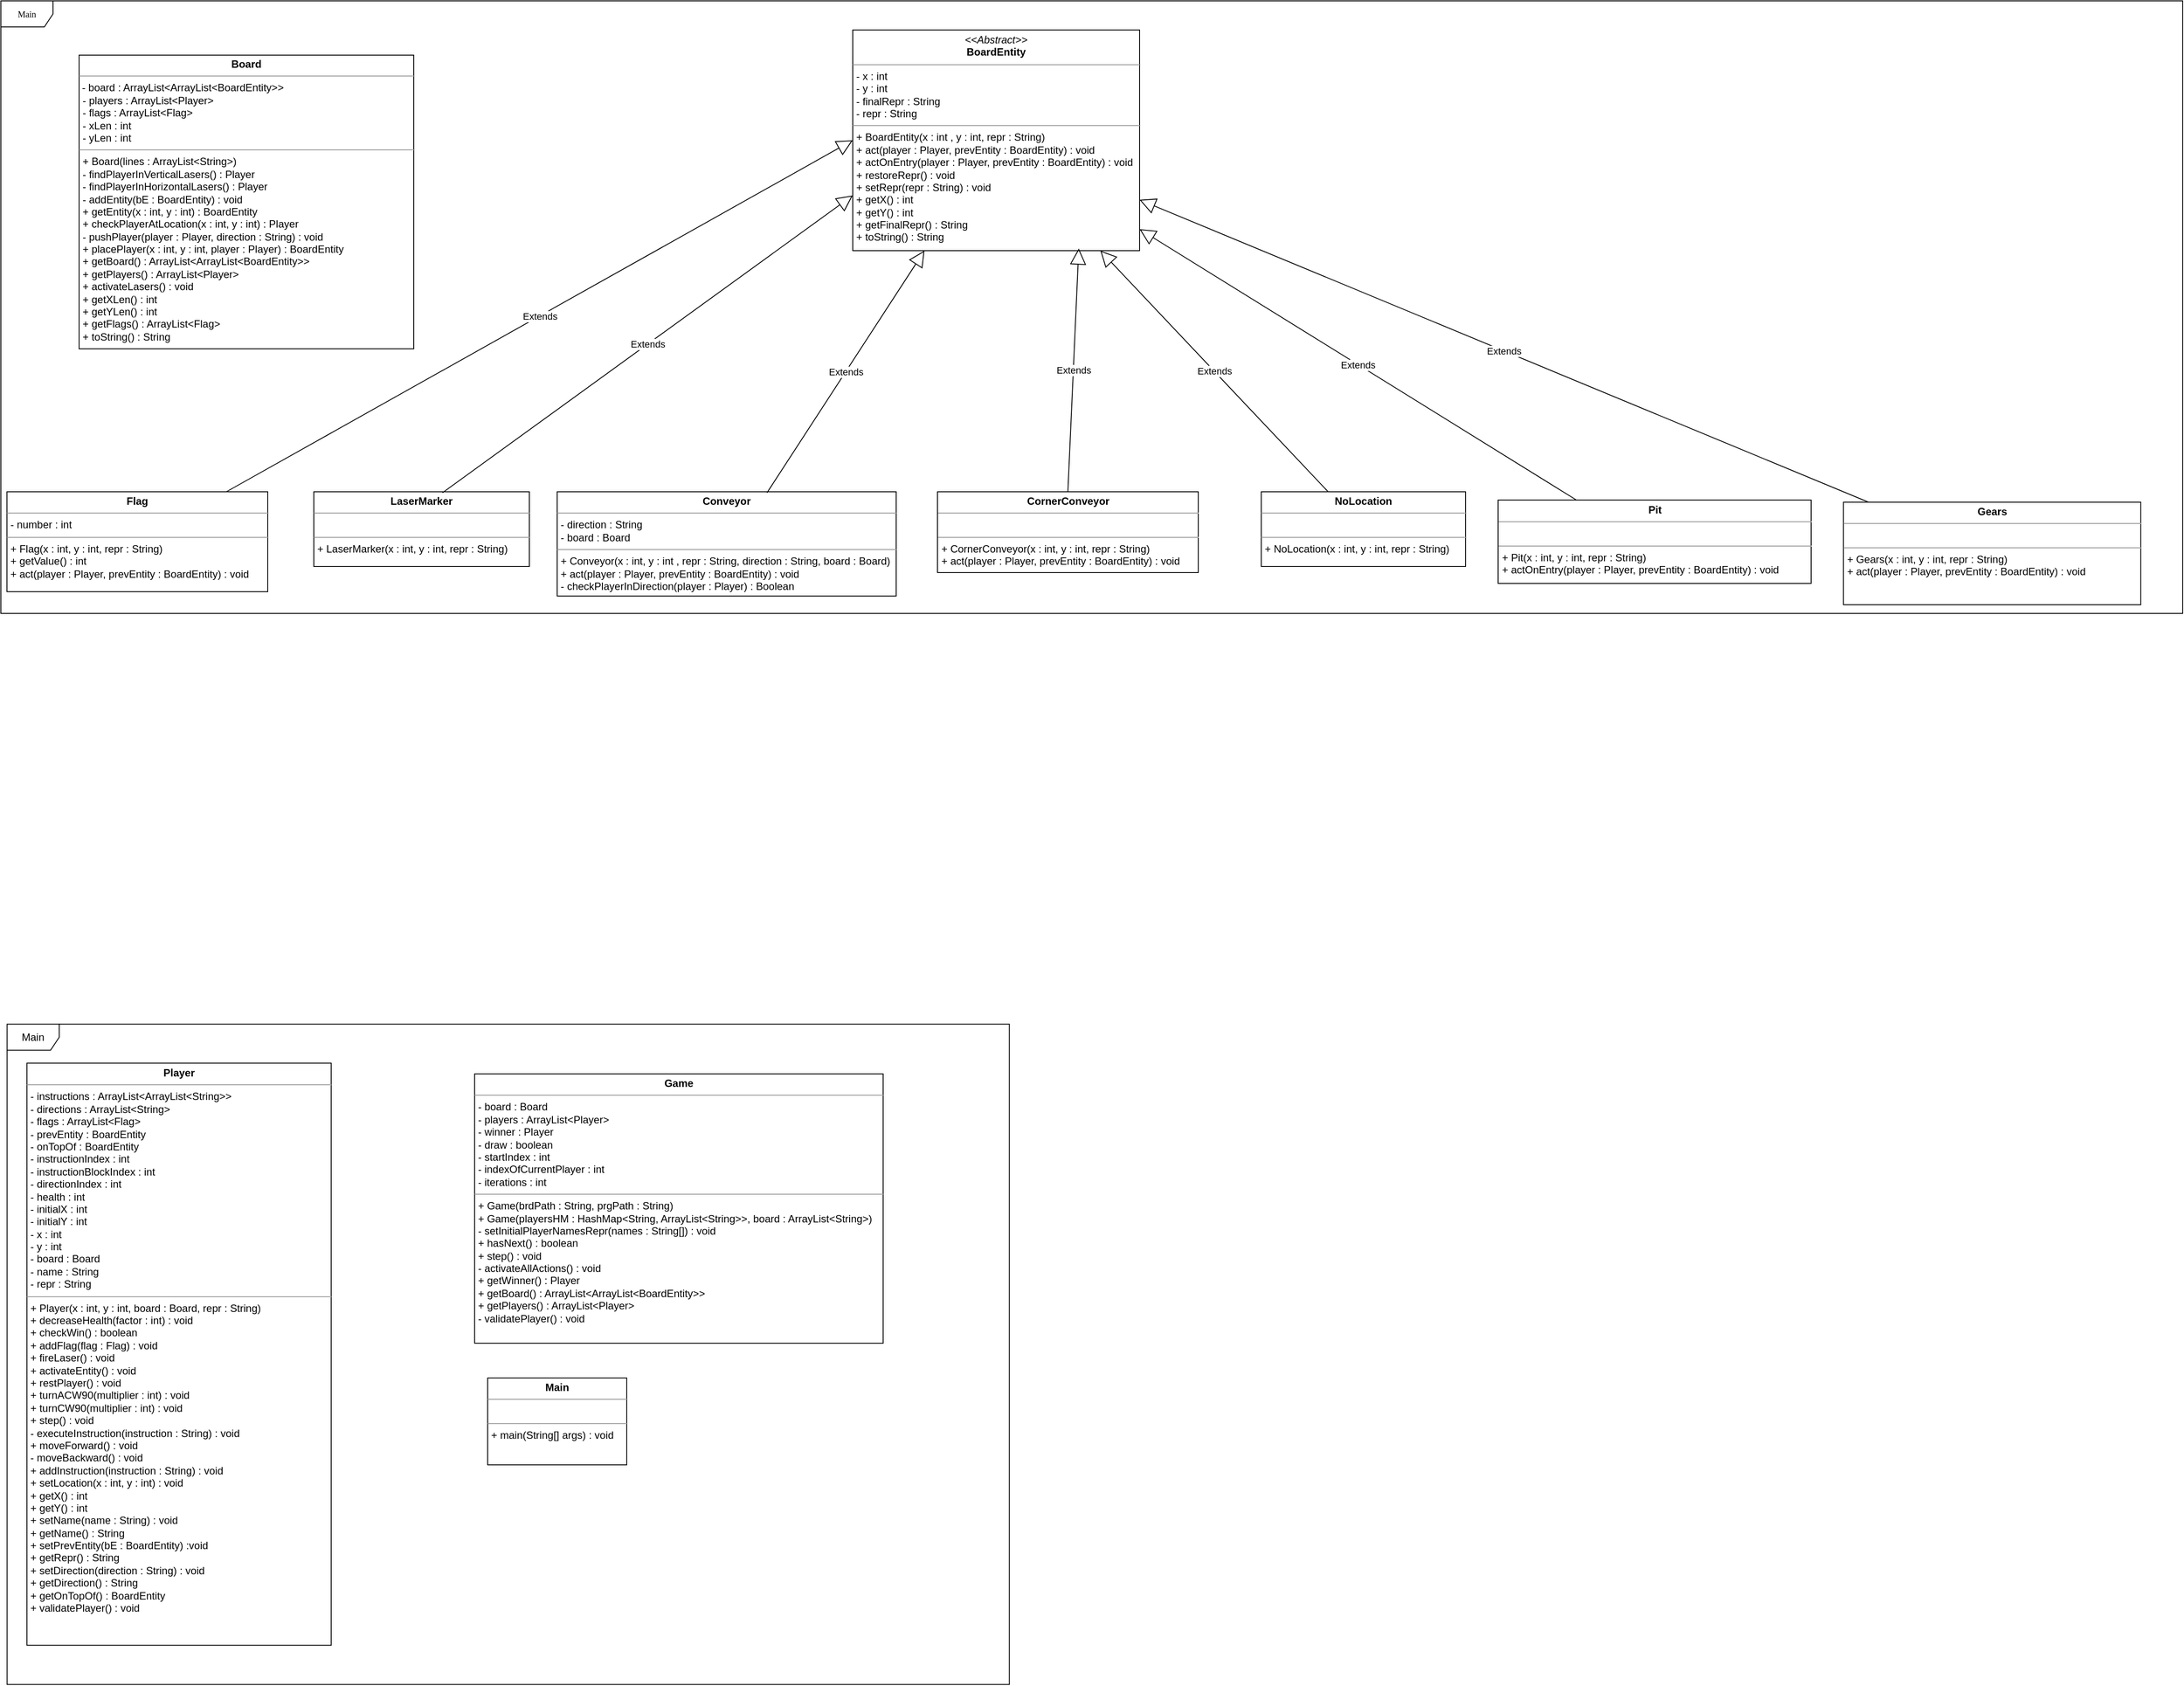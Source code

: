 <mxfile version="10.6.0" type="device"><diagram name="Page-1" id="c4acf3e9-155e-7222-9cf6-157b1a14988f"><mxGraphModel dx="1419" dy="1705" grid="1" gridSize="10" guides="1" tooltips="1" connect="1" arrows="1" fold="1" page="1" pageScale="1" pageWidth="850" pageHeight="1100" background="#ffffff" math="0" shadow="0"><root><mxCell id="0"/><mxCell id="1" parent="0"/><mxCell id="17acba5748e5396b-1" value="Main" style="shape=umlFrame;whiteSpace=wrap;html=1;rounded=0;shadow=0;comic=0;labelBackgroundColor=none;strokeColor=#000000;strokeWidth=1;fillColor=#ffffff;fontFamily=Verdana;fontSize=10;fontColor=#000000;align=center;" parent="1" vertex="1"><mxGeometry x="30" y="-35" width="2510" height="705" as="geometry"/></mxCell><mxCell id="5d2195bd80daf111-10" value="&lt;p style=&quot;margin: 0px ; margin-top: 4px ; text-align: center&quot;&gt;&lt;b&gt;Conveyor&lt;/b&gt;&lt;/p&gt;&lt;hr size=&quot;1&quot;&gt;&lt;p style=&quot;margin: 0px ; margin-left: 4px&quot;&gt;- direction : String&lt;br&gt;- board : Board&lt;/p&gt;&lt;hr size=&quot;1&quot;&gt;&lt;p style=&quot;margin: 0px ; margin-left: 4px&quot;&gt;+ Conveyor(x : int, y : int , repr : String, direction : String, board : Board)&amp;nbsp;&lt;/p&gt;&lt;p style=&quot;margin: 0px ; margin-left: 4px&quot;&gt;+ act(player : Player, prevEntity : BoardEntity) : void&lt;br&gt;- checkPlayerInDirection(player : Player) : Boolean&lt;/p&gt;" style="verticalAlign=top;align=left;overflow=fill;fontSize=12;fontFamily=Helvetica;html=1;rounded=0;shadow=0;comic=0;labelBackgroundColor=none;strokeColor=#000000;strokeWidth=1;fillColor=#ffffff;" parent="1" vertex="1"><mxGeometry x="670" y="530" width="390" height="120" as="geometry"/></mxCell><mxCell id="5d2195bd80daf111-12" value="&lt;p style=&quot;margin: 0px ; margin-top: 4px ; text-align: center&quot;&gt;&lt;b&gt;CornerConveyor&lt;/b&gt;&lt;/p&gt;&lt;hr size=&quot;1&quot;&gt;&lt;p style=&quot;margin: 0px ; margin-left: 4px&quot;&gt;&lt;br&gt;&lt;/p&gt;&lt;hr size=&quot;1&quot;&gt;&lt;p style=&quot;margin: 0px ; margin-left: 4px&quot;&gt;+ CornerConveyor(x : int, y : int, repr : String)&lt;/p&gt;&lt;p style=&quot;margin: 0px ; margin-left: 4px&quot;&gt;+ act(player : Player, prevEntity : BoardEntity) : void&lt;br&gt;&lt;/p&gt;" style="verticalAlign=top;align=left;overflow=fill;fontSize=12;fontFamily=Helvetica;html=1;rounded=0;shadow=0;comic=0;labelBackgroundColor=none;strokeColor=#000000;strokeWidth=1;fillColor=#ffffff;" parent="1" vertex="1"><mxGeometry x="1107.5" y="530" width="300" height="93" as="geometry"/></mxCell><mxCell id="5d2195bd80daf111-18" value="&lt;p style=&quot;margin: 0px ; margin-top: 4px ; text-align: center&quot;&gt;&lt;i&gt;&amp;lt;&amp;lt;Abstract&amp;gt;&amp;gt;&lt;/i&gt;&lt;br&gt;&lt;b&gt;BoardEntity&lt;/b&gt;&lt;/p&gt;&lt;hr size=&quot;1&quot;&gt;&lt;p style=&quot;margin: 0px ; margin-left: 4px&quot;&gt;- x : int&lt;br&gt;- y : int&lt;/p&gt;&lt;p style=&quot;margin: 0px ; margin-left: 4px&quot;&gt;- finalRepr : String&lt;/p&gt;&lt;p style=&quot;margin: 0px ; margin-left: 4px&quot;&gt;- repr : String&lt;/p&gt;&lt;hr size=&quot;1&quot;&gt;&lt;p style=&quot;margin: 0px ; margin-left: 4px&quot;&gt;+ BoardEntity(x : int , y : int, repr : String)&lt;/p&gt;&lt;p style=&quot;margin: 0px ; margin-left: 4px&quot;&gt;+ act(player : Player, prevEntity : BoardEntity) : void&lt;br&gt;+ actOnEntry(player : Player, prevEntity : BoardEntity) : void&lt;/p&gt;&lt;p style=&quot;margin: 0px ; margin-left: 4px&quot;&gt;+ restoreRepr() : void&amp;nbsp;&lt;/p&gt;&lt;p style=&quot;margin: 0px ; margin-left: 4px&quot;&gt;+ setRepr(repr : String) : void&lt;/p&gt;&lt;p style=&quot;margin: 0px ; margin-left: 4px&quot;&gt;+ getX() : int&lt;/p&gt;&lt;p style=&quot;margin: 0px ; margin-left: 4px&quot;&gt;+ getY() : int&lt;/p&gt;&lt;p style=&quot;margin: 0px ; margin-left: 4px&quot;&gt;+ getFinalRepr() : String&lt;/p&gt;&lt;p style=&quot;margin: 0px ; margin-left: 4px&quot;&gt;+ toString() : String&amp;nbsp;&lt;/p&gt;" style="verticalAlign=top;align=left;overflow=fill;fontSize=12;fontFamily=Helvetica;html=1;rounded=0;shadow=0;comic=0;labelBackgroundColor=none;strokeColor=#000000;strokeWidth=1;fillColor=#ffffff;" parent="1" vertex="1"><mxGeometry x="1010" y="-1.5" width="330" height="254" as="geometry"/></mxCell><mxCell id="5d2195bd80daf111-19" value="&lt;p style=&quot;margin: 0px ; margin-top: 4px ; text-align: center&quot;&gt;&lt;b&gt;Board&lt;/b&gt;&lt;/p&gt;&lt;hr size=&quot;1&quot;&gt;&amp;nbsp;- board : ArrayList&amp;lt;ArrayList&amp;lt;BoardEntity&amp;gt;&amp;gt;&amp;nbsp;&lt;br&gt;&lt;p style=&quot;margin: 0px ; margin-left: 4px&quot;&gt;- players : ArrayList&amp;lt;Player&amp;gt;&lt;br&gt;- flags : ArrayList&amp;lt;Flag&amp;gt;&lt;/p&gt;&lt;p style=&quot;margin: 0px ; margin-left: 4px&quot;&gt;- xLen : int&lt;/p&gt;&lt;p style=&quot;margin: 0px ; margin-left: 4px&quot;&gt;- yLen : int&lt;/p&gt;&lt;hr size=&quot;1&quot;&gt;&lt;p style=&quot;margin: 0px ; margin-left: 4px&quot;&gt;+ Board(lines : ArrayList&amp;lt;String&amp;gt;)&lt;/p&gt;&lt;p style=&quot;margin: 0px ; margin-left: 4px&quot;&gt;- findPlayerInVerticalLasers() : Player&lt;br&gt;- findPlayerInHorizontalLasers() : Player&lt;/p&gt;&lt;p style=&quot;margin: 0px ; margin-left: 4px&quot;&gt;- addEntity(bE : BoardEntity) : void&lt;/p&gt;&lt;p style=&quot;margin: 0px ; margin-left: 4px&quot;&gt;+ getEntity(x : int, y : int) : BoardEntity&lt;/p&gt;&lt;p style=&quot;margin: 0px ; margin-left: 4px&quot;&gt;+ checkPlayerAtLocation(x : int, y : int) : Player&lt;/p&gt;&lt;p style=&quot;margin: 0px ; margin-left: 4px&quot;&gt;- pushPlayer(player : Player, direction : String) : void&lt;/p&gt;&lt;p style=&quot;margin: 0px ; margin-left: 4px&quot;&gt;+ placePlayer(x : int, y : int, player : Player) : BoardEntity&lt;/p&gt;&lt;p style=&quot;margin: 0px ; margin-left: 4px&quot;&gt;+ getBoard() : ArrayList&amp;lt;ArrayList&amp;lt;BoardEntity&amp;gt;&amp;gt;&amp;nbsp; &amp;nbsp;&lt;/p&gt;&lt;p style=&quot;margin: 0px ; margin-left: 4px&quot;&gt;+ getPlayers() : ArrayList&amp;lt;Player&amp;gt;&lt;/p&gt;&lt;p style=&quot;margin: 0px ; margin-left: 4px&quot;&gt;+ activateLasers() : void&lt;/p&gt;&lt;p style=&quot;margin: 0px ; margin-left: 4px&quot;&gt;+ getXLen() : int&lt;/p&gt;&lt;p style=&quot;margin: 0px ; margin-left: 4px&quot;&gt;+ getYLen() : int&lt;/p&gt;&lt;p style=&quot;margin: 0px ; margin-left: 4px&quot;&gt;+ getFlags() : ArrayList&amp;lt;Flag&amp;gt;&lt;/p&gt;&lt;p style=&quot;margin: 0px ; margin-left: 4px&quot;&gt;+ toString() : String&amp;nbsp;&lt;/p&gt;&lt;br&gt;" style="verticalAlign=top;align=left;overflow=fill;fontSize=12;fontFamily=Helvetica;html=1;rounded=0;shadow=0;comic=0;labelBackgroundColor=none;strokeColor=#000000;strokeWidth=1;fillColor=#ffffff;" parent="1" vertex="1"><mxGeometry x="120" y="27.46" width="385" height="338" as="geometry"/></mxCell><mxCell id="IJRtX_R5utc5mi3Q2Enj-5" value="&lt;p style=&quot;margin: 0px ; margin-top: 4px ; text-align: center&quot;&gt;&lt;b&gt;Flag&lt;/b&gt;&lt;/p&gt;&lt;hr size=&quot;1&quot;&gt;&lt;p style=&quot;margin: 0px ; margin-left: 4px&quot;&gt;- number : int&lt;br&gt;&lt;/p&gt;&lt;hr size=&quot;1&quot;&gt;&lt;p style=&quot;margin: 0px ; margin-left: 4px&quot;&gt;+ Flag(x : int, y : int, repr : String)&lt;/p&gt;&lt;p style=&quot;margin: 0px ; margin-left: 4px&quot;&gt;+ getValue() : int&lt;br&gt;+ act(player : Player, prevEntity : BoardEntity) : void&amp;nbsp;&lt;/p&gt;" style="verticalAlign=top;align=left;overflow=fill;fontSize=12;fontFamily=Helvetica;html=1;rounded=0;shadow=0;comic=0;labelBackgroundColor=none;strokeColor=#000000;strokeWidth=1;fillColor=#ffffff;" parent="1" vertex="1"><mxGeometry x="37" y="530" width="300" height="115" as="geometry"/></mxCell><mxCell id="IJRtX_R5utc5mi3Q2Enj-6" value="&lt;p style=&quot;margin: 0px ; margin-top: 4px ; text-align: center&quot;&gt;&lt;b&gt;Gears&lt;/b&gt;&lt;/p&gt;&lt;hr size=&quot;1&quot;&gt;&lt;p style=&quot;margin: 0px ; margin-left: 4px&quot;&gt;&lt;br&gt;&lt;/p&gt;&lt;hr size=&quot;1&quot;&gt;&lt;p style=&quot;margin: 0px ; margin-left: 4px&quot;&gt;+ Gears(x : int, y : int, repr : String)&lt;/p&gt;&lt;p style=&quot;margin: 0px ; margin-left: 4px&quot;&gt;+ act(player : Player, prevEntity : BoardEntity) : void&amp;nbsp;&lt;br&gt;&lt;/p&gt;" style="verticalAlign=top;align=left;overflow=fill;fontSize=12;fontFamily=Helvetica;html=1;rounded=0;shadow=0;comic=0;labelBackgroundColor=none;strokeColor=#000000;strokeWidth=1;fillColor=#ffffff;" parent="1" vertex="1"><mxGeometry x="2149.762" y="542" width="342" height="118" as="geometry"/></mxCell><mxCell id="IJRtX_R5utc5mi3Q2Enj-9" value="&lt;p style=&quot;margin: 0px ; margin-top: 4px ; text-align: center&quot;&gt;&lt;b&gt;LaserMarker&lt;/b&gt;&lt;/p&gt;&lt;hr size=&quot;1&quot;&gt;&lt;p style=&quot;margin: 0px ; margin-left: 4px&quot;&gt;&lt;br&gt;&lt;/p&gt;&lt;hr size=&quot;1&quot;&gt;&lt;p style=&quot;margin: 0px ; margin-left: 4px&quot;&gt;+ LaserMarker(x : int, y : int, repr : String)&lt;/p&gt;" style="verticalAlign=top;align=left;overflow=fill;fontSize=12;fontFamily=Helvetica;html=1;rounded=0;shadow=0;comic=0;labelBackgroundColor=none;strokeColor=#000000;strokeWidth=1;fillColor=#ffffff;" parent="1" vertex="1"><mxGeometry x="390" y="530" width="248" height="86" as="geometry"/></mxCell><mxCell id="IJRtX_R5utc5mi3Q2Enj-10" value="&lt;p style=&quot;margin: 0px ; margin-top: 4px ; text-align: center&quot;&gt;&lt;b&gt;NoLocation&lt;/b&gt;&lt;/p&gt;&lt;hr size=&quot;1&quot;&gt;&lt;p style=&quot;margin: 0px ; margin-left: 4px&quot;&gt;&lt;br&gt;&lt;/p&gt;&lt;hr size=&quot;1&quot;&gt;&lt;p style=&quot;margin: 0px ; margin-left: 4px&quot;&gt;+ NoLocation(x : int, y : int, repr : String)&lt;/p&gt;" style="verticalAlign=top;align=left;overflow=fill;fontSize=12;fontFamily=Helvetica;html=1;rounded=0;shadow=0;comic=0;labelBackgroundColor=none;strokeColor=#000000;strokeWidth=1;fillColor=#ffffff;" parent="1" vertex="1"><mxGeometry x="1480" y="530" width="235" height="86" as="geometry"/></mxCell><mxCell id="IJRtX_R5utc5mi3Q2Enj-11" value="&lt;p style=&quot;margin: 0px ; margin-top: 4px ; text-align: center&quot;&gt;&lt;b&gt;Pit&lt;/b&gt;&lt;/p&gt;&lt;hr size=&quot;1&quot;&gt;&lt;p style=&quot;margin: 0px ; margin-left: 4px&quot;&gt;&lt;br&gt;&lt;/p&gt;&lt;hr size=&quot;1&quot;&gt;&lt;p style=&quot;margin: 0px ; margin-left: 4px&quot;&gt;+ Pit(x : int, y : int, repr : String)&lt;/p&gt;&lt;p style=&quot;margin: 0px ; margin-left: 4px&quot;&gt;+ actOnEntry(player : Player, prevEntity : BoardEntity) : void&lt;/p&gt;" style="verticalAlign=top;align=left;overflow=fill;fontSize=12;fontFamily=Helvetica;html=1;rounded=0;shadow=0;comic=0;labelBackgroundColor=none;strokeColor=#000000;strokeWidth=1;fillColor=#ffffff;" parent="1" vertex="1"><mxGeometry x="1752.5" y="539.5" width="360" height="96" as="geometry"/></mxCell><mxCell id="IJRtX_R5utc5mi3Q2Enj-14" value="&lt;p style=&quot;margin: 0px ; margin-top: 4px ; text-align: center&quot;&gt;&lt;b&gt;Game&lt;/b&gt;&lt;/p&gt;&lt;hr size=&quot;1&quot;&gt;&lt;p style=&quot;margin: 0px ; margin-left: 4px&quot;&gt;- board : Board&lt;/p&gt;&lt;p style=&quot;margin: 0px ; margin-left: 4px&quot;&gt;- players : ArrayList&amp;lt;Player&amp;gt;&lt;/p&gt;&lt;p style=&quot;margin: 0px ; margin-left: 4px&quot;&gt;- winner : Player&lt;/p&gt;&lt;p style=&quot;margin: 0px ; margin-left: 4px&quot;&gt;- draw : boolean&lt;/p&gt;&lt;p style=&quot;margin: 0px ; margin-left: 4px&quot;&gt;- startIndex : int&lt;/p&gt;&lt;p style=&quot;margin: 0px ; margin-left: 4px&quot;&gt;- indexOfCurrentPlayer : int&lt;/p&gt;&lt;p style=&quot;margin: 0px ; margin-left: 4px&quot;&gt;- iterations : int&lt;/p&gt;&lt;hr size=&quot;1&quot;&gt;&lt;p style=&quot;margin: 0px ; margin-left: 4px&quot;&gt;&lt;span&gt;+ Game(brdPath : String, prgPath : String)&amp;nbsp;&lt;/span&gt;&lt;br&gt;&lt;/p&gt;&lt;p style=&quot;margin: 0px ; margin-left: 4px&quot;&gt;&lt;span&gt;+ Game(playersHM : HashMap&amp;lt;String, ArrayList&amp;lt;String&amp;gt;&amp;gt;, board : ArrayList&amp;lt;String&amp;gt;)&lt;/span&gt;&lt;/p&gt;&lt;p style=&quot;margin: 0px ; margin-left: 4px&quot;&gt;- setInitialPlayerNamesRepr(names : String[]) : void&lt;br&gt;&lt;/p&gt;&lt;p style=&quot;margin: 0px ; margin-left: 4px&quot;&gt;+ hasNext() : boolean&lt;/p&gt;&lt;p style=&quot;margin: 0px ; margin-left: 4px&quot;&gt;+ step() : void&lt;/p&gt;&lt;p style=&quot;margin: 0px ; margin-left: 4px&quot;&gt;- activateAllActions() : void&lt;/p&gt;&lt;p style=&quot;margin: 0px ; margin-left: 4px&quot;&gt;+ getWinner() : Player&lt;/p&gt;&lt;p style=&quot;margin: 0px ; margin-left: 4px&quot;&gt;+ getBoard() : ArrayList&amp;lt;ArrayList&amp;lt;BoardEntity&amp;gt;&amp;gt;&lt;/p&gt;&lt;p style=&quot;margin: 0px ; margin-left: 4px&quot;&gt;+ getPlayers() : ArrayList&amp;lt;Player&amp;gt;&lt;/p&gt;&lt;p style=&quot;margin: 0px ; margin-left: 4px&quot;&gt;- validatePlayer() : void&lt;/p&gt;" style="verticalAlign=top;align=left;overflow=fill;fontSize=12;fontFamily=Helvetica;html=1;rounded=0;shadow=0;comic=0;labelBackgroundColor=none;strokeColor=#000000;strokeWidth=1;fillColor=#ffffff;" parent="1" vertex="1"><mxGeometry x="575" y="1200" width="470" height="310" as="geometry"/></mxCell><mxCell id="IJRtX_R5utc5mi3Q2Enj-15" value="&lt;p style=&quot;margin: 0px ; margin-top: 4px ; text-align: center&quot;&gt;&lt;b&gt;Main&lt;/b&gt;&lt;/p&gt;&lt;hr size=&quot;1&quot;&gt;&lt;p style=&quot;margin: 0px ; margin-left: 4px&quot;&gt;&lt;br&gt;&lt;/p&gt;&lt;hr size=&quot;1&quot;&gt;&lt;p style=&quot;margin: 0px ; margin-left: 4px&quot;&gt;+ main(String[] args) : void&lt;/p&gt;" style="verticalAlign=top;align=left;overflow=fill;fontSize=12;fontFamily=Helvetica;html=1;rounded=0;shadow=0;comic=0;labelBackgroundColor=none;strokeColor=#000000;strokeWidth=1;fillColor=#ffffff;" parent="1" vertex="1"><mxGeometry x="590" y="1549.968" width="160" height="100" as="geometry"/></mxCell><mxCell id="IJRtX_R5utc5mi3Q2Enj-16" value="&lt;p style=&quot;margin: 0px ; margin-top: 4px ; text-align: center&quot;&gt;&lt;b&gt;Player&lt;/b&gt;&lt;/p&gt;&lt;hr size=&quot;1&quot;&gt;&lt;p style=&quot;margin: 0px ; margin-left: 4px&quot;&gt;- instructions : ArrayList&amp;lt;ArrayList&amp;lt;String&amp;gt;&amp;gt;&lt;/p&gt;&lt;p style=&quot;margin: 0px ; margin-left: 4px&quot;&gt;- directions : ArrayList&amp;lt;String&amp;gt;&lt;/p&gt;&lt;p style=&quot;margin: 0px ; margin-left: 4px&quot;&gt;- flags : ArrayList&amp;lt;Flag&amp;gt;&lt;/p&gt;&lt;p style=&quot;margin: 0px ; margin-left: 4px&quot;&gt;- prevEntity : BoardEntity&lt;/p&gt;&lt;p style=&quot;margin: 0px ; margin-left: 4px&quot;&gt;- onTopOf : BoardEntity&lt;/p&gt;&lt;p style=&quot;margin: 0px ; margin-left: 4px&quot;&gt;- instructionIndex : int&lt;/p&gt;&lt;p style=&quot;margin: 0px ; margin-left: 4px&quot;&gt;- instructionBlockIndex : int&lt;/p&gt;&lt;p style=&quot;margin: 0px ; margin-left: 4px&quot;&gt;- directionIndex : int&lt;/p&gt;&lt;p style=&quot;margin: 0px ; margin-left: 4px&quot;&gt;- health : int&lt;/p&gt;&lt;p style=&quot;margin: 0px ; margin-left: 4px&quot;&gt;- initialX : int&lt;/p&gt;&lt;p style=&quot;margin: 0px ; margin-left: 4px&quot;&gt;- initialY : int&lt;/p&gt;&lt;p style=&quot;margin: 0px ; margin-left: 4px&quot;&gt;- x : int&lt;/p&gt;&lt;p style=&quot;margin: 0px ; margin-left: 4px&quot;&gt;- y : int&lt;/p&gt;&lt;p style=&quot;margin: 0px ; margin-left: 4px&quot;&gt;- board : Board&lt;/p&gt;&lt;p style=&quot;margin: 0px ; margin-left: 4px&quot;&gt;- name : String&lt;/p&gt;&lt;p style=&quot;margin: 0px ; margin-left: 4px&quot;&gt;- repr : String&lt;/p&gt;&lt;hr size=&quot;1&quot;&gt;&lt;p style=&quot;margin: 0px ; margin-left: 4px&quot;&gt;+ Player(x : int, y : int, board : Board, repr : String)&lt;br&gt;&lt;/p&gt;&lt;p style=&quot;margin: 0px ; margin-left: 4px&quot;&gt;+ decreaseHealth(factor : int) : void&lt;/p&gt;&lt;p style=&quot;margin: 0px ; margin-left: 4px&quot;&gt;+ checkWin() : boolean&lt;/p&gt;&lt;p style=&quot;margin: 0px ; margin-left: 4px&quot;&gt;+ addFlag(flag : Flag) : void&lt;/p&gt;&lt;p style=&quot;margin: 0px ; margin-left: 4px&quot;&gt;+ fireLaser() : void&lt;/p&gt;&lt;p style=&quot;margin: 0px ; margin-left: 4px&quot;&gt;+ activateEntity() : void&lt;/p&gt;&lt;p style=&quot;margin: 0px ; margin-left: 4px&quot;&gt;+ restPlayer() : void&lt;/p&gt;&lt;p style=&quot;margin: 0px ; margin-left: 4px&quot;&gt;+ turnACW90(multiplier : int) : void&lt;/p&gt;&lt;p style=&quot;margin: 0px ; margin-left: 4px&quot;&gt;+ turnCW90(multiplier : int) : void&lt;/p&gt;&lt;p style=&quot;margin: 0px ; margin-left: 4px&quot;&gt;+ step() : void&lt;/p&gt;&lt;p style=&quot;margin: 0px ; margin-left: 4px&quot;&gt;- executeInstruction(instruction : String) : void&lt;/p&gt;&lt;p style=&quot;margin: 0px ; margin-left: 4px&quot;&gt;+ moveForward() : void&lt;/p&gt;&lt;p style=&quot;margin: 0px ; margin-left: 4px&quot;&gt;- moveBackward() : void&lt;/p&gt;&lt;p style=&quot;margin: 0px ; margin-left: 4px&quot;&gt;+ addInstruction(instruction : String) : void&lt;/p&gt;&lt;p style=&quot;margin: 0px ; margin-left: 4px&quot;&gt;+ setLocation(x : int, y : int) : void&lt;/p&gt;&lt;p style=&quot;margin: 0px ; margin-left: 4px&quot;&gt;+ getX() : int&lt;/p&gt;&lt;p style=&quot;margin: 0px ; margin-left: 4px&quot;&gt;+ getY() : int&lt;/p&gt;&lt;p style=&quot;margin: 0px ; margin-left: 4px&quot;&gt;+ setName(name : String) : void&lt;/p&gt;&lt;p style=&quot;margin: 0px ; margin-left: 4px&quot;&gt;+ getName() : String&lt;/p&gt;&lt;p style=&quot;margin: 0px ; margin-left: 4px&quot;&gt;+ setPrevEntity(bE : BoardEntity) :void&lt;/p&gt;&lt;p style=&quot;margin: 0px ; margin-left: 4px&quot;&gt;+ getRepr() : String&lt;/p&gt;&lt;p style=&quot;margin: 0px ; margin-left: 4px&quot;&gt;+ setDirection(direction : String) : void&lt;/p&gt;&lt;p style=&quot;margin: 0px ; margin-left: 4px&quot;&gt;+ getDirection() : String&lt;/p&gt;&lt;p style=&quot;margin: 0px ; margin-left: 4px&quot;&gt;+ getOnTopOf() : BoardEntity&lt;/p&gt;&lt;p style=&quot;margin: 0px ; margin-left: 4px&quot;&gt;+ validatePlayer() : void&lt;/p&gt;" style="verticalAlign=top;align=left;overflow=fill;fontSize=12;fontFamily=Helvetica;html=1;rounded=0;shadow=0;comic=0;labelBackgroundColor=none;strokeColor=#000000;strokeWidth=1;fillColor=#ffffff;" parent="1" vertex="1"><mxGeometry x="60" y="1187.619" width="350" height="670" as="geometry"/></mxCell><mxCell id="McRRr_jW7Yqwmgr6s7Y5-3" value="Main" style="shape=umlFrame;whiteSpace=wrap;html=1;" parent="1" vertex="1"><mxGeometry x="37.167" y="1142.722" width="1153" height="760" as="geometry"/></mxCell><mxCell id="McRRr_jW7Yqwmgr6s7Y5-7" value="Extends" style="endArrow=block;endSize=16;endFill=0;html=1;entryX=0;entryY=0.5;entryDx=0;entryDy=0;" parent="1" source="IJRtX_R5utc5mi3Q2Enj-5" target="5d2195bd80daf111-18" edge="1"><mxGeometry width="160" relative="1" as="geometry"><mxPoint x="370" y="290" as="sourcePoint"/><mxPoint x="530" y="290" as="targetPoint"/></mxGeometry></mxCell><mxCell id="McRRr_jW7Yqwmgr6s7Y5-9" value="Extends" style="endArrow=block;endSize=16;endFill=0;html=1;" parent="1" source="IJRtX_R5utc5mi3Q2Enj-6" target="5d2195bd80daf111-18" edge="1"><mxGeometry width="160" relative="1" as="geometry"><mxPoint x="870" y="300" as="sourcePoint"/><mxPoint x="1030" y="300" as="targetPoint"/></mxGeometry></mxCell><mxCell id="McRRr_jW7Yqwmgr6s7Y5-10" value="Extends" style="endArrow=block;endSize=16;endFill=0;html=1;entryX=0;entryY=0.75;entryDx=0;entryDy=0;exitX=0.597;exitY=0.013;exitDx=0;exitDy=0;exitPerimeter=0;" parent="1" source="IJRtX_R5utc5mi3Q2Enj-9" target="5d2195bd80daf111-18" edge="1"><mxGeometry width="160" relative="1" as="geometry"><mxPoint x="800" y="350" as="sourcePoint"/><mxPoint x="960" y="350" as="targetPoint"/></mxGeometry></mxCell><mxCell id="McRRr_jW7Yqwmgr6s7Y5-11" value="Extends" style="endArrow=block;endSize=16;endFill=0;html=1;entryX=0.25;entryY=1;entryDx=0;entryDy=0;exitX=0.619;exitY=0.009;exitDx=0;exitDy=0;exitPerimeter=0;" parent="1" source="5d2195bd80daf111-10" target="5d2195bd80daf111-18" edge="1"><mxGeometry width="160" relative="1" as="geometry"><mxPoint x="950" y="400" as="sourcePoint"/><mxPoint x="1110" y="400" as="targetPoint"/></mxGeometry></mxCell><mxCell id="McRRr_jW7Yqwmgr6s7Y5-12" value="Extends" style="endArrow=block;endSize=16;endFill=0;html=1;entryX=0.788;entryY=0.99;entryDx=0;entryDy=0;entryPerimeter=0;exitX=0.5;exitY=0;exitDx=0;exitDy=0;" parent="1" source="5d2195bd80daf111-12" target="5d2195bd80daf111-18" edge="1"><mxGeometry width="160" relative="1" as="geometry"><mxPoint x="1160" y="380" as="sourcePoint"/><mxPoint x="1320" y="380" as="targetPoint"/></mxGeometry></mxCell><mxCell id="McRRr_jW7Yqwmgr6s7Y5-13" value="Extends" style="endArrow=block;endSize=16;endFill=0;html=1;" parent="1" source="IJRtX_R5utc5mi3Q2Enj-10" target="5d2195bd80daf111-18" edge="1"><mxGeometry width="160" relative="1" as="geometry"><mxPoint x="1380" y="350" as="sourcePoint"/><mxPoint x="1540" y="350" as="targetPoint"/></mxGeometry></mxCell><mxCell id="McRRr_jW7Yqwmgr6s7Y5-14" value="Extends" style="endArrow=block;endSize=16;endFill=0;html=1;exitX=0.25;exitY=0;exitDx=0;exitDy=0;" parent="1" source="IJRtX_R5utc5mi3Q2Enj-11" target="5d2195bd80daf111-18" edge="1"><mxGeometry width="160" relative="1" as="geometry"><mxPoint x="1710" y="470" as="sourcePoint"/><mxPoint x="1870" y="470" as="targetPoint"/></mxGeometry></mxCell></root></mxGraphModel></diagram></mxfile>